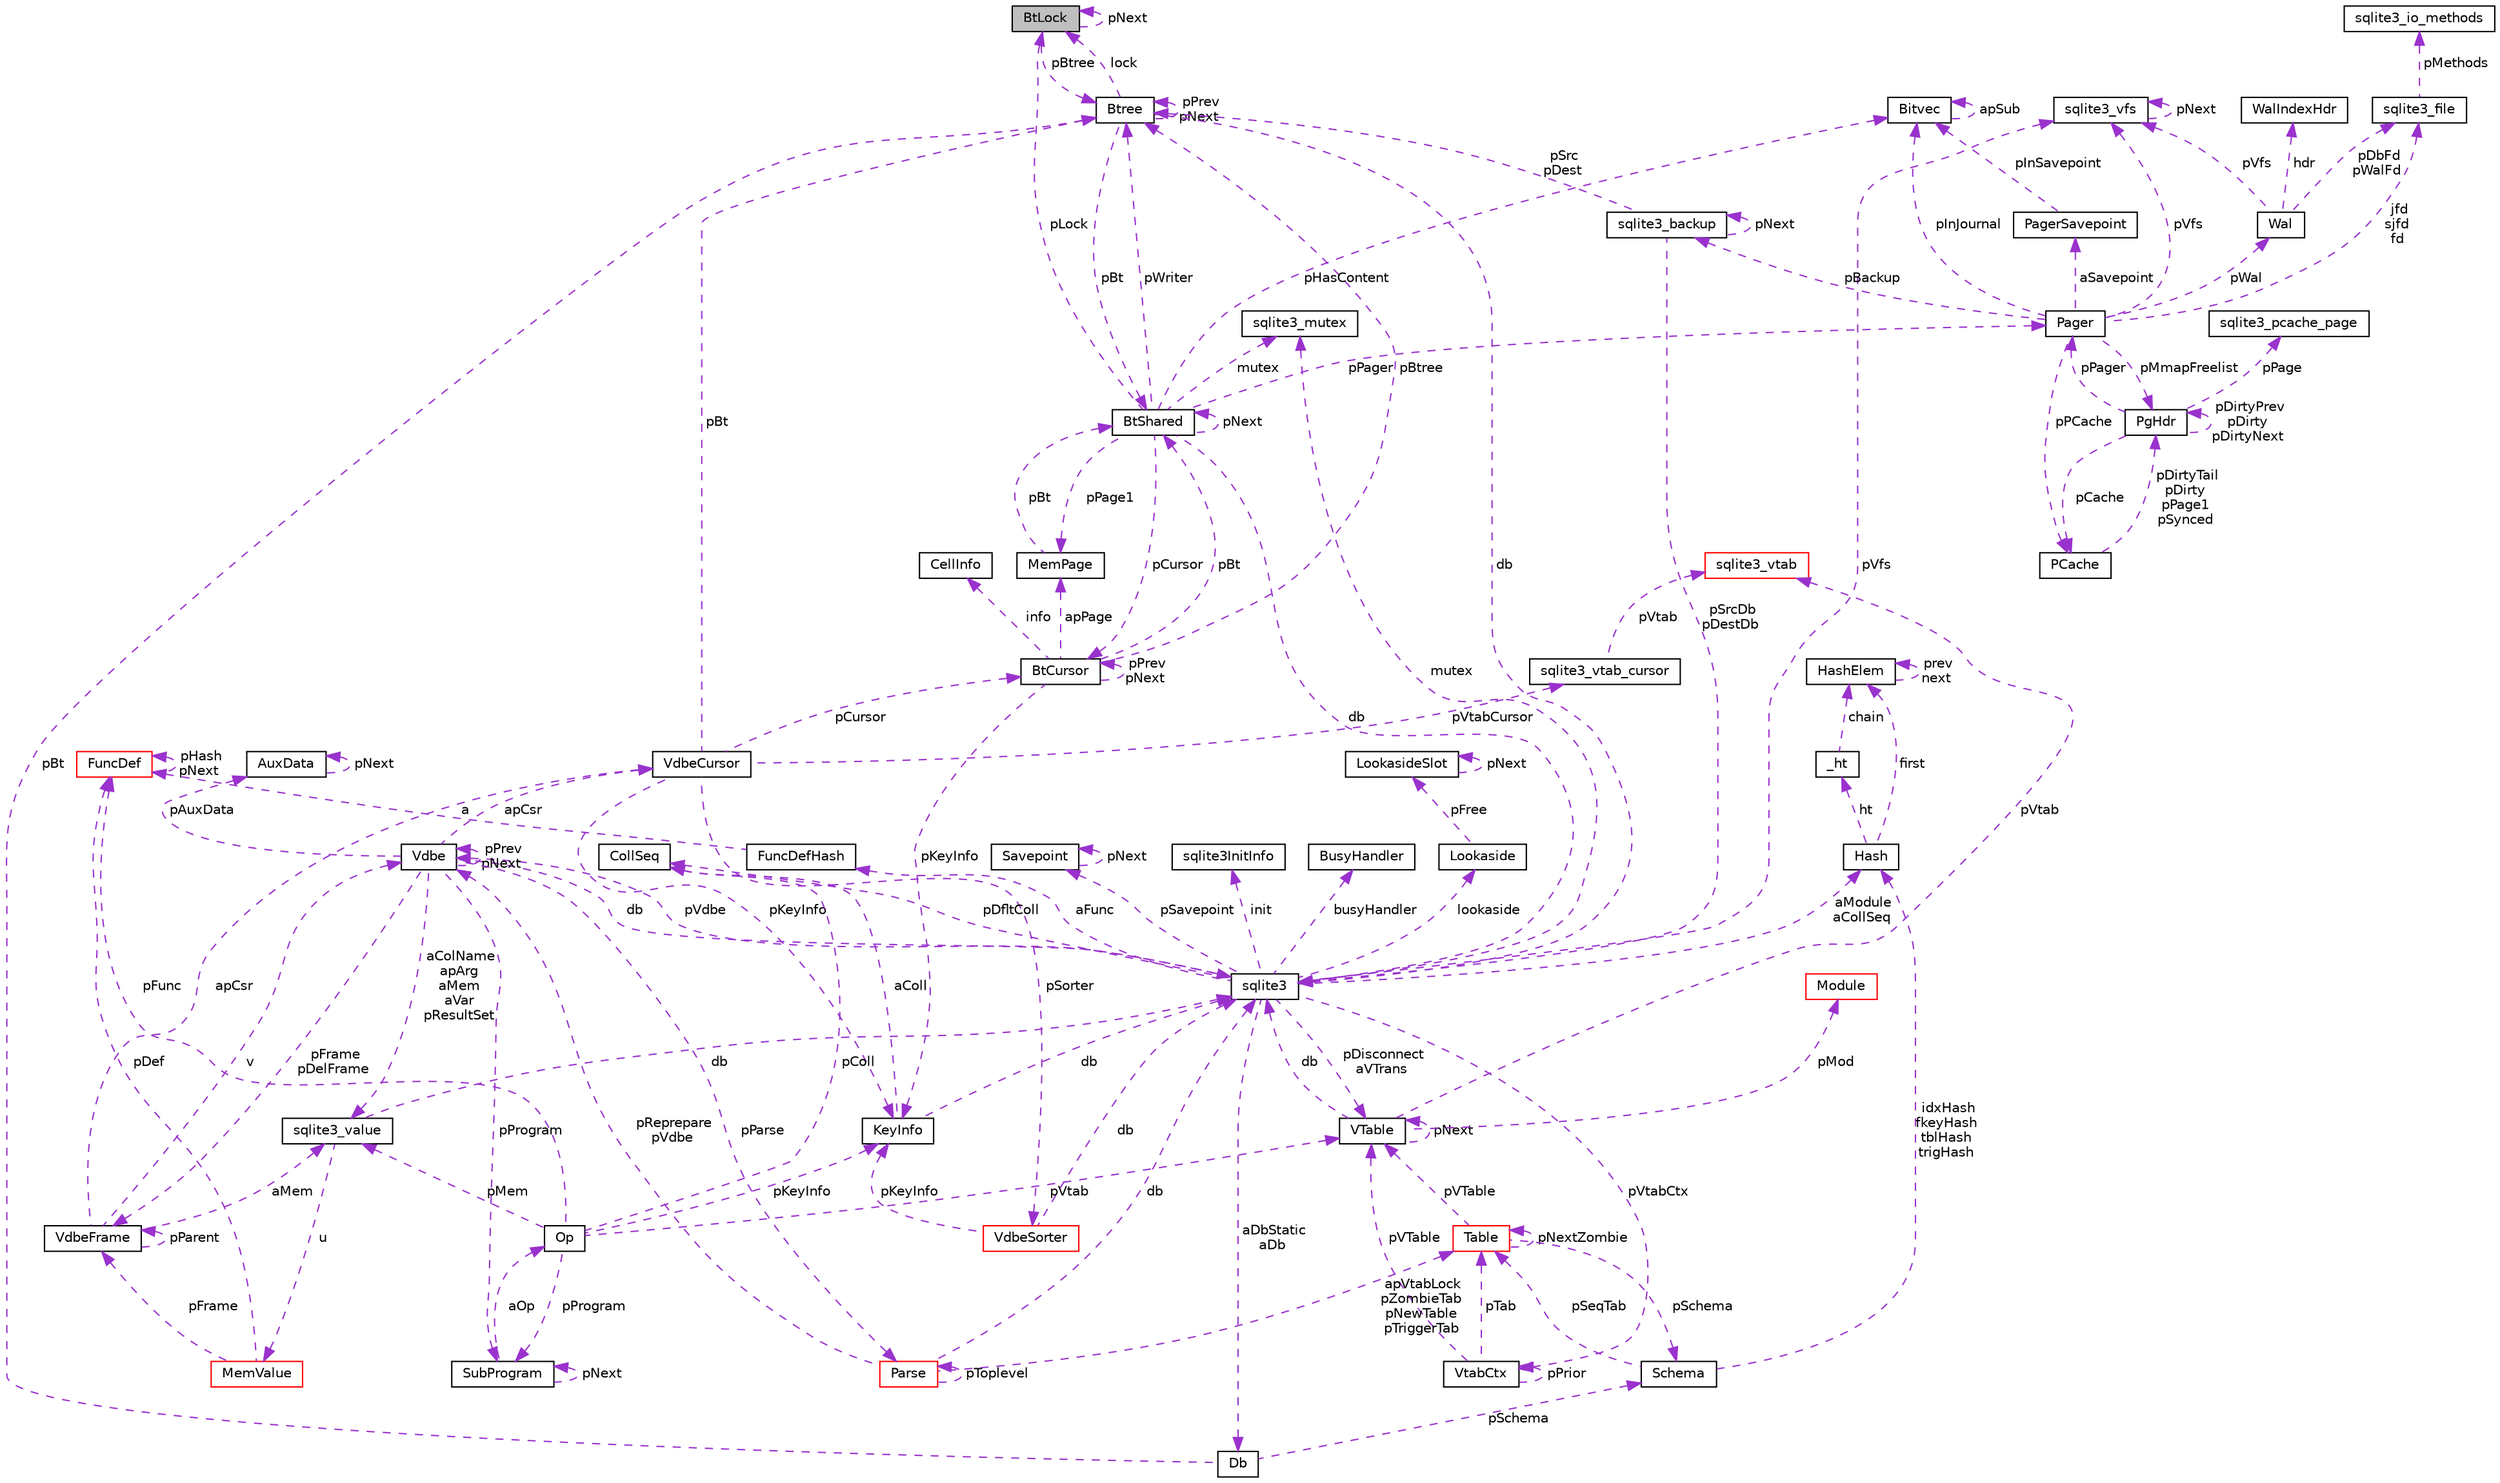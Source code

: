 digraph "BtLock"
{
  edge [fontname="Helvetica",fontsize="10",labelfontname="Helvetica",labelfontsize="10"];
  node [fontname="Helvetica",fontsize="10",shape=record];
  Node1 [label="BtLock",height=0.2,width=0.4,color="black", fillcolor="grey75", style="filled", fontcolor="black"];
  Node1 -> Node1 [dir="back",color="darkorchid3",fontsize="10",style="dashed",label=" pNext" ];
  Node2 -> Node1 [dir="back",color="darkorchid3",fontsize="10",style="dashed",label=" pBtree" ];
  Node2 [label="Btree",height=0.2,width=0.4,color="black", fillcolor="white", style="filled",URL="$struct_btree.html"];
  Node3 -> Node2 [dir="back",color="darkorchid3",fontsize="10",style="dashed",label=" pBt" ];
  Node3 [label="BtShared",height=0.2,width=0.4,color="black", fillcolor="white", style="filled",URL="$struct_bt_shared.html"];
  Node4 -> Node3 [dir="back",color="darkorchid3",fontsize="10",style="dashed",label=" pCursor" ];
  Node4 [label="BtCursor",height=0.2,width=0.4,color="black", fillcolor="white", style="filled",URL="$struct_bt_cursor.html"];
  Node4 -> Node4 [dir="back",color="darkorchid3",fontsize="10",style="dashed",label=" pPrev\npNext" ];
  Node5 -> Node4 [dir="back",color="darkorchid3",fontsize="10",style="dashed",label=" info" ];
  Node5 [label="CellInfo",height=0.2,width=0.4,color="black", fillcolor="white", style="filled",URL="$struct_cell_info.html"];
  Node3 -> Node4 [dir="back",color="darkorchid3",fontsize="10",style="dashed",label=" pBt" ];
  Node6 -> Node4 [dir="back",color="darkorchid3",fontsize="10",style="dashed",label=" apPage" ];
  Node6 [label="MemPage",height=0.2,width=0.4,color="black", fillcolor="white", style="filled",URL="$struct_mem_page.html"];
  Node3 -> Node6 [dir="back",color="darkorchid3",fontsize="10",style="dashed",label=" pBt" ];
  Node7 -> Node4 [dir="back",color="darkorchid3",fontsize="10",style="dashed",label=" pKeyInfo" ];
  Node7 [label="KeyInfo",height=0.2,width=0.4,color="black", fillcolor="white", style="filled",URL="$struct_key_info.html"];
  Node8 -> Node7 [dir="back",color="darkorchid3",fontsize="10",style="dashed",label=" db" ];
  Node8 [label="sqlite3",height=0.2,width=0.4,color="black", fillcolor="white", style="filled",URL="$structsqlite3.html"];
  Node9 -> Node8 [dir="back",color="darkorchid3",fontsize="10",style="dashed",label=" pVdbe" ];
  Node9 [label="Vdbe",height=0.2,width=0.4,color="black", fillcolor="white", style="filled",URL="$struct_vdbe.html"];
  Node9 -> Node9 [dir="back",color="darkorchid3",fontsize="10",style="dashed",label=" pPrev\npNext" ];
  Node10 -> Node9 [dir="back",color="darkorchid3",fontsize="10",style="dashed",label=" aColName\napArg\naMem\naVar\npResultSet" ];
  Node10 [label="sqlite3_value",height=0.2,width=0.4,color="black", fillcolor="white", style="filled",URL="$struct_mem.html"];
  Node11 -> Node10 [dir="back",color="darkorchid3",fontsize="10",style="dashed",label=" u" ];
  Node11 [label="MemValue",height=0.2,width=0.4,color="red", fillcolor="white", style="filled",URL="$union_mem_1_1_mem_value.html"];
  Node12 -> Node11 [dir="back",color="darkorchid3",fontsize="10",style="dashed",label=" pFrame" ];
  Node12 [label="VdbeFrame",height=0.2,width=0.4,color="black", fillcolor="white", style="filled",URL="$struct_vdbe_frame.html"];
  Node10 -> Node12 [dir="back",color="darkorchid3",fontsize="10",style="dashed",label=" aMem" ];
  Node9 -> Node12 [dir="back",color="darkorchid3",fontsize="10",style="dashed",label=" v" ];
  Node12 -> Node12 [dir="back",color="darkorchid3",fontsize="10",style="dashed",label=" pParent" ];
  Node13 -> Node12 [dir="back",color="darkorchid3",fontsize="10",style="dashed",label=" apCsr" ];
  Node13 [label="VdbeCursor",height=0.2,width=0.4,color="black", fillcolor="white", style="filled",URL="$struct_vdbe_cursor.html"];
  Node4 -> Node13 [dir="back",color="darkorchid3",fontsize="10",style="dashed",label=" pCursor" ];
  Node14 -> Node13 [dir="back",color="darkorchid3",fontsize="10",style="dashed",label=" pVtabCursor" ];
  Node14 [label="sqlite3_vtab_cursor",height=0.2,width=0.4,color="black", fillcolor="white", style="filled",URL="$structsqlite3__vtab__cursor.html"];
  Node15 -> Node14 [dir="back",color="darkorchid3",fontsize="10",style="dashed",label=" pVtab" ];
  Node15 [label="sqlite3_vtab",height=0.2,width=0.4,color="red", fillcolor="white", style="filled",URL="$structsqlite3__vtab.html"];
  Node16 -> Node13 [dir="back",color="darkorchid3",fontsize="10",style="dashed",label=" pSorter" ];
  Node16 [label="VdbeSorter",height=0.2,width=0.4,color="red", fillcolor="white", style="filled",URL="$struct_vdbe_sorter.html"];
  Node8 -> Node16 [dir="back",color="darkorchid3",fontsize="10",style="dashed",label=" db" ];
  Node7 -> Node16 [dir="back",color="darkorchid3",fontsize="10",style="dashed",label=" pKeyInfo" ];
  Node7 -> Node13 [dir="back",color="darkorchid3",fontsize="10",style="dashed",label=" pKeyInfo" ];
  Node2 -> Node13 [dir="back",color="darkorchid3",fontsize="10",style="dashed",label=" pBt" ];
  Node17 -> Node11 [dir="back",color="darkorchid3",fontsize="10",style="dashed",label=" pDef" ];
  Node17 [label="FuncDef",height=0.2,width=0.4,color="red", fillcolor="white", style="filled",URL="$struct_func_def.html"];
  Node17 -> Node17 [dir="back",color="darkorchid3",fontsize="10",style="dashed",label=" pHash\npNext" ];
  Node8 -> Node10 [dir="back",color="darkorchid3",fontsize="10",style="dashed",label=" db" ];
  Node8 -> Node9 [dir="back",color="darkorchid3",fontsize="10",style="dashed",label=" db" ];
  Node12 -> Node9 [dir="back",color="darkorchid3",fontsize="10",style="dashed",label=" pFrame\npDelFrame" ];
  Node18 -> Node9 [dir="back",color="darkorchid3",fontsize="10",style="dashed",label=" pAuxData" ];
  Node18 [label="AuxData",height=0.2,width=0.4,color="black", fillcolor="white", style="filled",URL="$struct_aux_data.html"];
  Node18 -> Node18 [dir="back",color="darkorchid3",fontsize="10",style="dashed",label=" pNext" ];
  Node19 -> Node9 [dir="back",color="darkorchid3",fontsize="10",style="dashed",label=" pProgram" ];
  Node19 [label="SubProgram",height=0.2,width=0.4,color="black", fillcolor="white", style="filled",URL="$struct_sub_program.html"];
  Node19 -> Node19 [dir="back",color="darkorchid3",fontsize="10",style="dashed",label=" pNext" ];
  Node20 -> Node19 [dir="back",color="darkorchid3",fontsize="10",style="dashed",label=" aOp" ];
  Node20 [label="Op",height=0.2,width=0.4,color="black", fillcolor="white", style="filled",URL="$struct_vdbe_op.html"];
  Node10 -> Node20 [dir="back",color="darkorchid3",fontsize="10",style="dashed",label=" pMem" ];
  Node21 -> Node20 [dir="back",color="darkorchid3",fontsize="10",style="dashed",label=" pColl" ];
  Node21 [label="CollSeq",height=0.2,width=0.4,color="black", fillcolor="white", style="filled",URL="$struct_coll_seq.html"];
  Node22 -> Node20 [dir="back",color="darkorchid3",fontsize="10",style="dashed",label=" pVtab" ];
  Node22 [label="VTable",height=0.2,width=0.4,color="black", fillcolor="white", style="filled",URL="$struct_v_table.html"];
  Node8 -> Node22 [dir="back",color="darkorchid3",fontsize="10",style="dashed",label=" db" ];
  Node22 -> Node22 [dir="back",color="darkorchid3",fontsize="10",style="dashed",label=" pNext" ];
  Node23 -> Node22 [dir="back",color="darkorchid3",fontsize="10",style="dashed",label=" pMod" ];
  Node23 [label="Module",height=0.2,width=0.4,color="red", fillcolor="white", style="filled",URL="$struct_module.html"];
  Node15 -> Node22 [dir="back",color="darkorchid3",fontsize="10",style="dashed",label=" pVtab" ];
  Node19 -> Node20 [dir="back",color="darkorchid3",fontsize="10",style="dashed",label=" pProgram" ];
  Node7 -> Node20 [dir="back",color="darkorchid3",fontsize="10",style="dashed",label=" pKeyInfo" ];
  Node17 -> Node20 [dir="back",color="darkorchid3",fontsize="10",style="dashed",label=" pFunc" ];
  Node13 -> Node9 [dir="back",color="darkorchid3",fontsize="10",style="dashed",label=" apCsr" ];
  Node24 -> Node9 [dir="back",color="darkorchid3",fontsize="10",style="dashed",label=" pParse" ];
  Node24 [label="Parse",height=0.2,width=0.4,color="red", fillcolor="white", style="filled",URL="$struct_parse.html"];
  Node9 -> Node24 [dir="back",color="darkorchid3",fontsize="10",style="dashed",label=" pReprepare\npVdbe" ];
  Node8 -> Node24 [dir="back",color="darkorchid3",fontsize="10",style="dashed",label=" db" ];
  Node25 -> Node24 [dir="back",color="darkorchid3",fontsize="10",style="dashed",label=" apVtabLock\npZombieTab\npNewTable\npTriggerTab" ];
  Node25 [label="Table",height=0.2,width=0.4,color="red", fillcolor="white", style="filled",URL="$struct_table.html"];
  Node26 -> Node25 [dir="back",color="darkorchid3",fontsize="10",style="dashed",label=" pSchema" ];
  Node26 [label="Schema",height=0.2,width=0.4,color="black", fillcolor="white", style="filled",URL="$struct_schema.html"];
  Node25 -> Node26 [dir="back",color="darkorchid3",fontsize="10",style="dashed",label=" pSeqTab" ];
  Node27 -> Node26 [dir="back",color="darkorchid3",fontsize="10",style="dashed",label=" idxHash\nfkeyHash\ntblHash\ntrigHash" ];
  Node27 [label="Hash",height=0.2,width=0.4,color="black", fillcolor="white", style="filled",URL="$struct_hash.html"];
  Node28 -> Node27 [dir="back",color="darkorchid3",fontsize="10",style="dashed",label=" ht" ];
  Node28 [label="_ht",height=0.2,width=0.4,color="black", fillcolor="white", style="filled",URL="$struct_hash_1_1__ht.html"];
  Node29 -> Node28 [dir="back",color="darkorchid3",fontsize="10",style="dashed",label=" chain" ];
  Node29 [label="HashElem",height=0.2,width=0.4,color="black", fillcolor="white", style="filled",URL="$struct_hash_elem.html"];
  Node29 -> Node29 [dir="back",color="darkorchid3",fontsize="10",style="dashed",label=" prev\nnext" ];
  Node29 -> Node27 [dir="back",color="darkorchid3",fontsize="10",style="dashed",label=" first" ];
  Node22 -> Node25 [dir="back",color="darkorchid3",fontsize="10",style="dashed",label=" pVTable" ];
  Node25 -> Node25 [dir="back",color="darkorchid3",fontsize="10",style="dashed",label=" pNextZombie" ];
  Node24 -> Node24 [dir="back",color="darkorchid3",fontsize="10",style="dashed",label=" pToplevel" ];
  Node30 -> Node8 [dir="back",color="darkorchid3",fontsize="10",style="dashed",label=" pSavepoint" ];
  Node30 [label="Savepoint",height=0.2,width=0.4,color="black", fillcolor="white", style="filled",URL="$struct_savepoint.html"];
  Node30 -> Node30 [dir="back",color="darkorchid3",fontsize="10",style="dashed",label=" pNext" ];
  Node31 -> Node8 [dir="back",color="darkorchid3",fontsize="10",style="dashed",label=" aFunc" ];
  Node31 [label="FuncDefHash",height=0.2,width=0.4,color="black", fillcolor="white", style="filled",URL="$struct_func_def_hash.html"];
  Node17 -> Node31 [dir="back",color="darkorchid3",fontsize="10",style="dashed",label=" a" ];
  Node32 -> Node8 [dir="back",color="darkorchid3",fontsize="10",style="dashed",label=" lookaside" ];
  Node32 [label="Lookaside",height=0.2,width=0.4,color="black", fillcolor="white", style="filled",URL="$struct_lookaside.html"];
  Node33 -> Node32 [dir="back",color="darkorchid3",fontsize="10",style="dashed",label=" pFree" ];
  Node33 [label="LookasideSlot",height=0.2,width=0.4,color="black", fillcolor="white", style="filled",URL="$struct_lookaside_slot.html"];
  Node33 -> Node33 [dir="back",color="darkorchid3",fontsize="10",style="dashed",label=" pNext" ];
  Node34 -> Node8 [dir="back",color="darkorchid3",fontsize="10",style="dashed",label=" mutex" ];
  Node34 [label="sqlite3_mutex",height=0.2,width=0.4,color="black", fillcolor="white", style="filled",URL="$structsqlite3__mutex.html"];
  Node35 -> Node8 [dir="back",color="darkorchid3",fontsize="10",style="dashed",label=" pVfs" ];
  Node35 [label="sqlite3_vfs",height=0.2,width=0.4,color="black", fillcolor="white", style="filled",URL="$structsqlite3__vfs.html"];
  Node35 -> Node35 [dir="back",color="darkorchid3",fontsize="10",style="dashed",label=" pNext" ];
  Node36 -> Node8 [dir="back",color="darkorchid3",fontsize="10",style="dashed",label=" init" ];
  Node36 [label="sqlite3InitInfo",height=0.2,width=0.4,color="black", fillcolor="white", style="filled",URL="$structsqlite3_1_1sqlite3_init_info.html"];
  Node37 -> Node8 [dir="back",color="darkorchid3",fontsize="10",style="dashed",label=" busyHandler" ];
  Node37 [label="BusyHandler",height=0.2,width=0.4,color="black", fillcolor="white", style="filled",URL="$struct_busy_handler.html"];
  Node38 -> Node8 [dir="back",color="darkorchid3",fontsize="10",style="dashed",label=" pVtabCtx" ];
  Node38 [label="VtabCtx",height=0.2,width=0.4,color="black", fillcolor="white", style="filled",URL="$struct_vtab_ctx.html"];
  Node38 -> Node38 [dir="back",color="darkorchid3",fontsize="10",style="dashed",label=" pPrior" ];
  Node22 -> Node38 [dir="back",color="darkorchid3",fontsize="10",style="dashed",label=" pVTable" ];
  Node25 -> Node38 [dir="back",color="darkorchid3",fontsize="10",style="dashed",label=" pTab" ];
  Node21 -> Node8 [dir="back",color="darkorchid3",fontsize="10",style="dashed",label=" pDfltColl" ];
  Node22 -> Node8 [dir="back",color="darkorchid3",fontsize="10",style="dashed",label=" pDisconnect\naVTrans" ];
  Node39 -> Node8 [dir="back",color="darkorchid3",fontsize="10",style="dashed",label=" aDbStatic\naDb" ];
  Node39 [label="Db",height=0.2,width=0.4,color="black", fillcolor="white", style="filled",URL="$struct_db.html"];
  Node26 -> Node39 [dir="back",color="darkorchid3",fontsize="10",style="dashed",label=" pSchema" ];
  Node2 -> Node39 [dir="back",color="darkorchid3",fontsize="10",style="dashed",label=" pBt" ];
  Node27 -> Node8 [dir="back",color="darkorchid3",fontsize="10",style="dashed",label=" aModule\naCollSeq" ];
  Node21 -> Node7 [dir="back",color="darkorchid3",fontsize="10",style="dashed",label=" aColl" ];
  Node2 -> Node4 [dir="back",color="darkorchid3",fontsize="10",style="dashed",label=" pBtree" ];
  Node3 -> Node3 [dir="back",color="darkorchid3",fontsize="10",style="dashed",label=" pNext" ];
  Node8 -> Node3 [dir="back",color="darkorchid3",fontsize="10",style="dashed",label=" db" ];
  Node40 -> Node3 [dir="back",color="darkorchid3",fontsize="10",style="dashed",label=" pHasContent" ];
  Node40 [label="Bitvec",height=0.2,width=0.4,color="black", fillcolor="white", style="filled",URL="$struct_bitvec.html"];
  Node40 -> Node40 [dir="back",color="darkorchid3",fontsize="10",style="dashed",label=" apSub" ];
  Node34 -> Node3 [dir="back",color="darkorchid3",fontsize="10",style="dashed",label=" mutex" ];
  Node1 -> Node3 [dir="back",color="darkorchid3",fontsize="10",style="dashed",label=" pLock" ];
  Node6 -> Node3 [dir="back",color="darkorchid3",fontsize="10",style="dashed",label=" pPage1" ];
  Node2 -> Node3 [dir="back",color="darkorchid3",fontsize="10",style="dashed",label=" pWriter" ];
  Node41 -> Node3 [dir="back",color="darkorchid3",fontsize="10",style="dashed",label=" pPager" ];
  Node41 [label="Pager",height=0.2,width=0.4,color="black", fillcolor="white", style="filled",URL="$struct_pager.html"];
  Node42 -> Node41 [dir="back",color="darkorchid3",fontsize="10",style="dashed",label=" pPCache" ];
  Node42 [label="PCache",height=0.2,width=0.4,color="black", fillcolor="white", style="filled",URL="$struct_p_cache.html"];
  Node43 -> Node42 [dir="back",color="darkorchid3",fontsize="10",style="dashed",label=" pDirtyTail\npDirty\npPage1\npSynced" ];
  Node43 [label="PgHdr",height=0.2,width=0.4,color="black", fillcolor="white", style="filled",URL="$struct_pg_hdr.html"];
  Node44 -> Node43 [dir="back",color="darkorchid3",fontsize="10",style="dashed",label=" pPage" ];
  Node44 [label="sqlite3_pcache_page",height=0.2,width=0.4,color="black", fillcolor="white", style="filled",URL="$structsqlite3__pcache__page.html"];
  Node42 -> Node43 [dir="back",color="darkorchid3",fontsize="10",style="dashed",label=" pCache" ];
  Node43 -> Node43 [dir="back",color="darkorchid3",fontsize="10",style="dashed",label=" pDirtyPrev\npDirty\npDirtyNext" ];
  Node41 -> Node43 [dir="back",color="darkorchid3",fontsize="10",style="dashed",label=" pPager" ];
  Node45 -> Node41 [dir="back",color="darkorchid3",fontsize="10",style="dashed",label=" pBackup" ];
  Node45 [label="sqlite3_backup",height=0.2,width=0.4,color="black", fillcolor="white", style="filled",URL="$structsqlite3__backup.html"];
  Node45 -> Node45 [dir="back",color="darkorchid3",fontsize="10",style="dashed",label=" pNext" ];
  Node8 -> Node45 [dir="back",color="darkorchid3",fontsize="10",style="dashed",label=" pSrcDb\npDestDb" ];
  Node2 -> Node45 [dir="back",color="darkorchid3",fontsize="10",style="dashed",label=" pSrc\npDest" ];
  Node40 -> Node41 [dir="back",color="darkorchid3",fontsize="10",style="dashed",label=" pInJournal" ];
  Node46 -> Node41 [dir="back",color="darkorchid3",fontsize="10",style="dashed",label=" jfd\nsjfd\nfd" ];
  Node46 [label="sqlite3_file",height=0.2,width=0.4,color="black", fillcolor="white", style="filled",URL="$structsqlite3__file.html"];
  Node47 -> Node46 [dir="back",color="darkorchid3",fontsize="10",style="dashed",label=" pMethods" ];
  Node47 [label="sqlite3_io_methods",height=0.2,width=0.4,color="black", fillcolor="white", style="filled",URL="$structsqlite3__io__methods.html"];
  Node35 -> Node41 [dir="back",color="darkorchid3",fontsize="10",style="dashed",label=" pVfs" ];
  Node43 -> Node41 [dir="back",color="darkorchid3",fontsize="10",style="dashed",label=" pMmapFreelist" ];
  Node48 -> Node41 [dir="back",color="darkorchid3",fontsize="10",style="dashed",label=" pWal" ];
  Node48 [label="Wal",height=0.2,width=0.4,color="black", fillcolor="white", style="filled",URL="$struct_wal.html"];
  Node46 -> Node48 [dir="back",color="darkorchid3",fontsize="10",style="dashed",label=" pDbFd\npWalFd" ];
  Node35 -> Node48 [dir="back",color="darkorchid3",fontsize="10",style="dashed",label=" pVfs" ];
  Node49 -> Node48 [dir="back",color="darkorchid3",fontsize="10",style="dashed",label=" hdr" ];
  Node49 [label="WalIndexHdr",height=0.2,width=0.4,color="black", fillcolor="white", style="filled",URL="$struct_wal_index_hdr.html"];
  Node50 -> Node41 [dir="back",color="darkorchid3",fontsize="10",style="dashed",label=" aSavepoint" ];
  Node50 [label="PagerSavepoint",height=0.2,width=0.4,color="black", fillcolor="white", style="filled",URL="$struct_pager_savepoint.html"];
  Node40 -> Node50 [dir="back",color="darkorchid3",fontsize="10",style="dashed",label=" pInSavepoint" ];
  Node8 -> Node2 [dir="back",color="darkorchid3",fontsize="10",style="dashed",label=" db" ];
  Node1 -> Node2 [dir="back",color="darkorchid3",fontsize="10",style="dashed",label=" lock" ];
  Node2 -> Node2 [dir="back",color="darkorchid3",fontsize="10",style="dashed",label=" pPrev\npNext" ];
}
